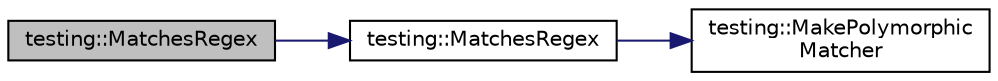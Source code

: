digraph "testing::MatchesRegex"
{
  edge [fontname="Helvetica",fontsize="10",labelfontname="Helvetica",labelfontsize="10"];
  node [fontname="Helvetica",fontsize="10",shape=record];
  rankdir="LR";
  Node1201 [label="testing::MatchesRegex",height=0.2,width=0.4,color="black", fillcolor="grey75", style="filled", fontcolor="black"];
  Node1201 -> Node1202 [color="midnightblue",fontsize="10",style="solid",fontname="Helvetica"];
  Node1202 [label="testing::MatchesRegex",height=0.2,width=0.4,color="black", fillcolor="white", style="filled",URL="$d0/d75/namespacetesting.html#a4dac232f315edc259b62ce88e413b107"];
  Node1202 -> Node1203 [color="midnightblue",fontsize="10",style="solid",fontname="Helvetica"];
  Node1203 [label="testing::MakePolymorphic\lMatcher",height=0.2,width=0.4,color="black", fillcolor="white", style="filled",URL="$d0/d75/namespacetesting.html#a667ca94f190ec2e17ee2fbfdb7d3da04"];
}
